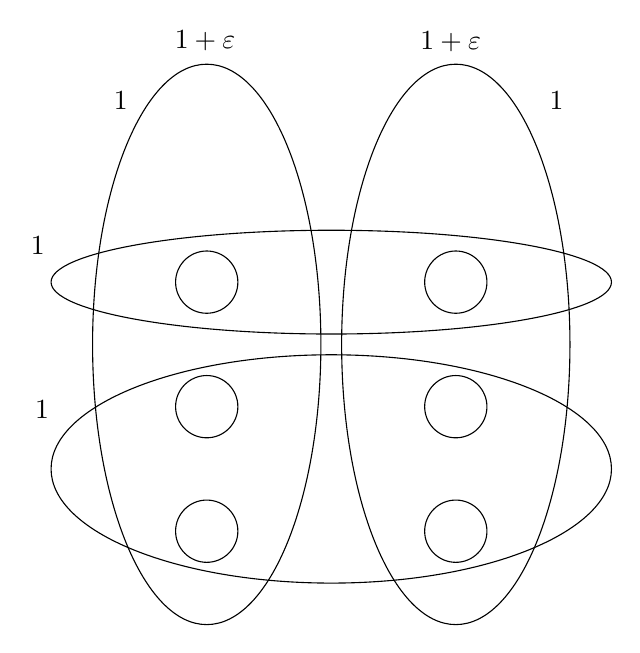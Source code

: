 \begin{tikzpicture}[x=0.75pt,y=0.75pt,yscale=-1,xscale=1]
	\draw   (150,155) .. controls (150,80.44) and (174.62,20) .. (205,20) .. controls (235.38,20) and (260,80.44) .. (260,155) .. controls (260,229.56) and (235.38,290) .. (205,290) .. controls (174.62,290) and (150,229.56) .. (150,155) -- cycle ;
	\draw   (190,245) .. controls (190,236.72) and (196.72,230) .. (205,230) .. controls (213.28,230) and (220,236.72) .. (220,245) .. controls (220,253.28) and (213.28,260) .. (205,260) .. controls (196.72,260) and (190,253.28) .. (190,245) -- cycle ;
	\draw   (190,185) .. controls (190,176.72) and (196.72,170) .. (205,170) .. controls (213.28,170) and (220,176.72) .. (220,185) .. controls (220,193.28) and (213.28,200) .. (205,200) .. controls (196.72,200) and (190,193.28) .. (190,185) -- cycle ;
	\draw   (190,125) .. controls (190,116.72) and (196.72,110) .. (205,110) .. controls (213.28,110) and (220,116.72) .. (220,125) .. controls (220,133.28) and (213.28,140) .. (205,140) .. controls (196.72,140) and (190,133.28) .. (190,125) -- cycle ;
	\draw   (270,155) .. controls (270,80.44) and (294.62,20) .. (325,20) .. controls (355.38,20) and (380,80.44) .. (380,155) .. controls (380,229.56) and (355.38,290) .. (325,290) .. controls (294.62,290) and (270,229.56) .. (270,155) -- cycle ;
	\draw   (310,245) .. controls (310,236.72) and (316.72,230) .. (325,230) .. controls (333.28,230) and (340,236.72) .. (340,245) .. controls (340,253.28) and (333.28,260) .. (325,260) .. controls (316.72,260) and (310,253.28) .. (310,245) -- cycle ;
	\draw   (310,185) .. controls (310,176.72) and (316.72,170) .. (325,170) .. controls (333.28,170) and (340,176.72) .. (340,185) .. controls (340,193.28) and (333.28,200) .. (325,200) .. controls (316.72,200) and (310,193.28) .. (310,185) -- cycle ;
	\draw   (310,125) .. controls (310,116.72) and (316.72,110) .. (325,110) .. controls (333.28,110) and (340,116.72) .. (340,125) .. controls (340,133.28) and (333.28,140) .. (325,140) .. controls (316.72,140) and (310,133.28) .. (310,125) -- cycle ;
	\draw   (130,215) .. controls (130,184.62) and (190.44,160) .. (265,160) .. controls (339.56,160) and (400,184.62) .. (400,215) .. controls (400,245.38) and (339.56,270) .. (265,270) .. controls (190.44,270) and (130,245.38) .. (130,215) -- cycle ;
	\draw   (130,125) .. controls (130,111.19) and (190.44,100) .. (265,100) .. controls (339.56,100) and (400,111.19) .. (400,125) .. controls (400,138.81) and (339.56,150) .. (265,150) .. controls (190.44,150) and (130,138.81) .. (130,125) -- cycle ;

	\draw (119,102) node [anchor=north west][inner sep=0.75pt]   [align=left] {$1$};
	\draw (121,181) node [anchor=north west][inner sep=0.75pt]   [align=left] {$1$};
	\draw (159,32) node [anchor=north west][inner sep=0.75pt]   [align=left] {$1$};
	\draw (369,32) node [anchor=north west][inner sep=0.75pt]   [align=left] {$1$};
	\draw (188.33,2.67) node [anchor=north west][inner sep=0.75pt]   [align=left] {$1 + \varepsilon$};
	\draw (306.67,3) node [anchor=north west][inner sep=0.75pt]   [align=left] {$1 + \varepsilon$};
\end{tikzpicture}
